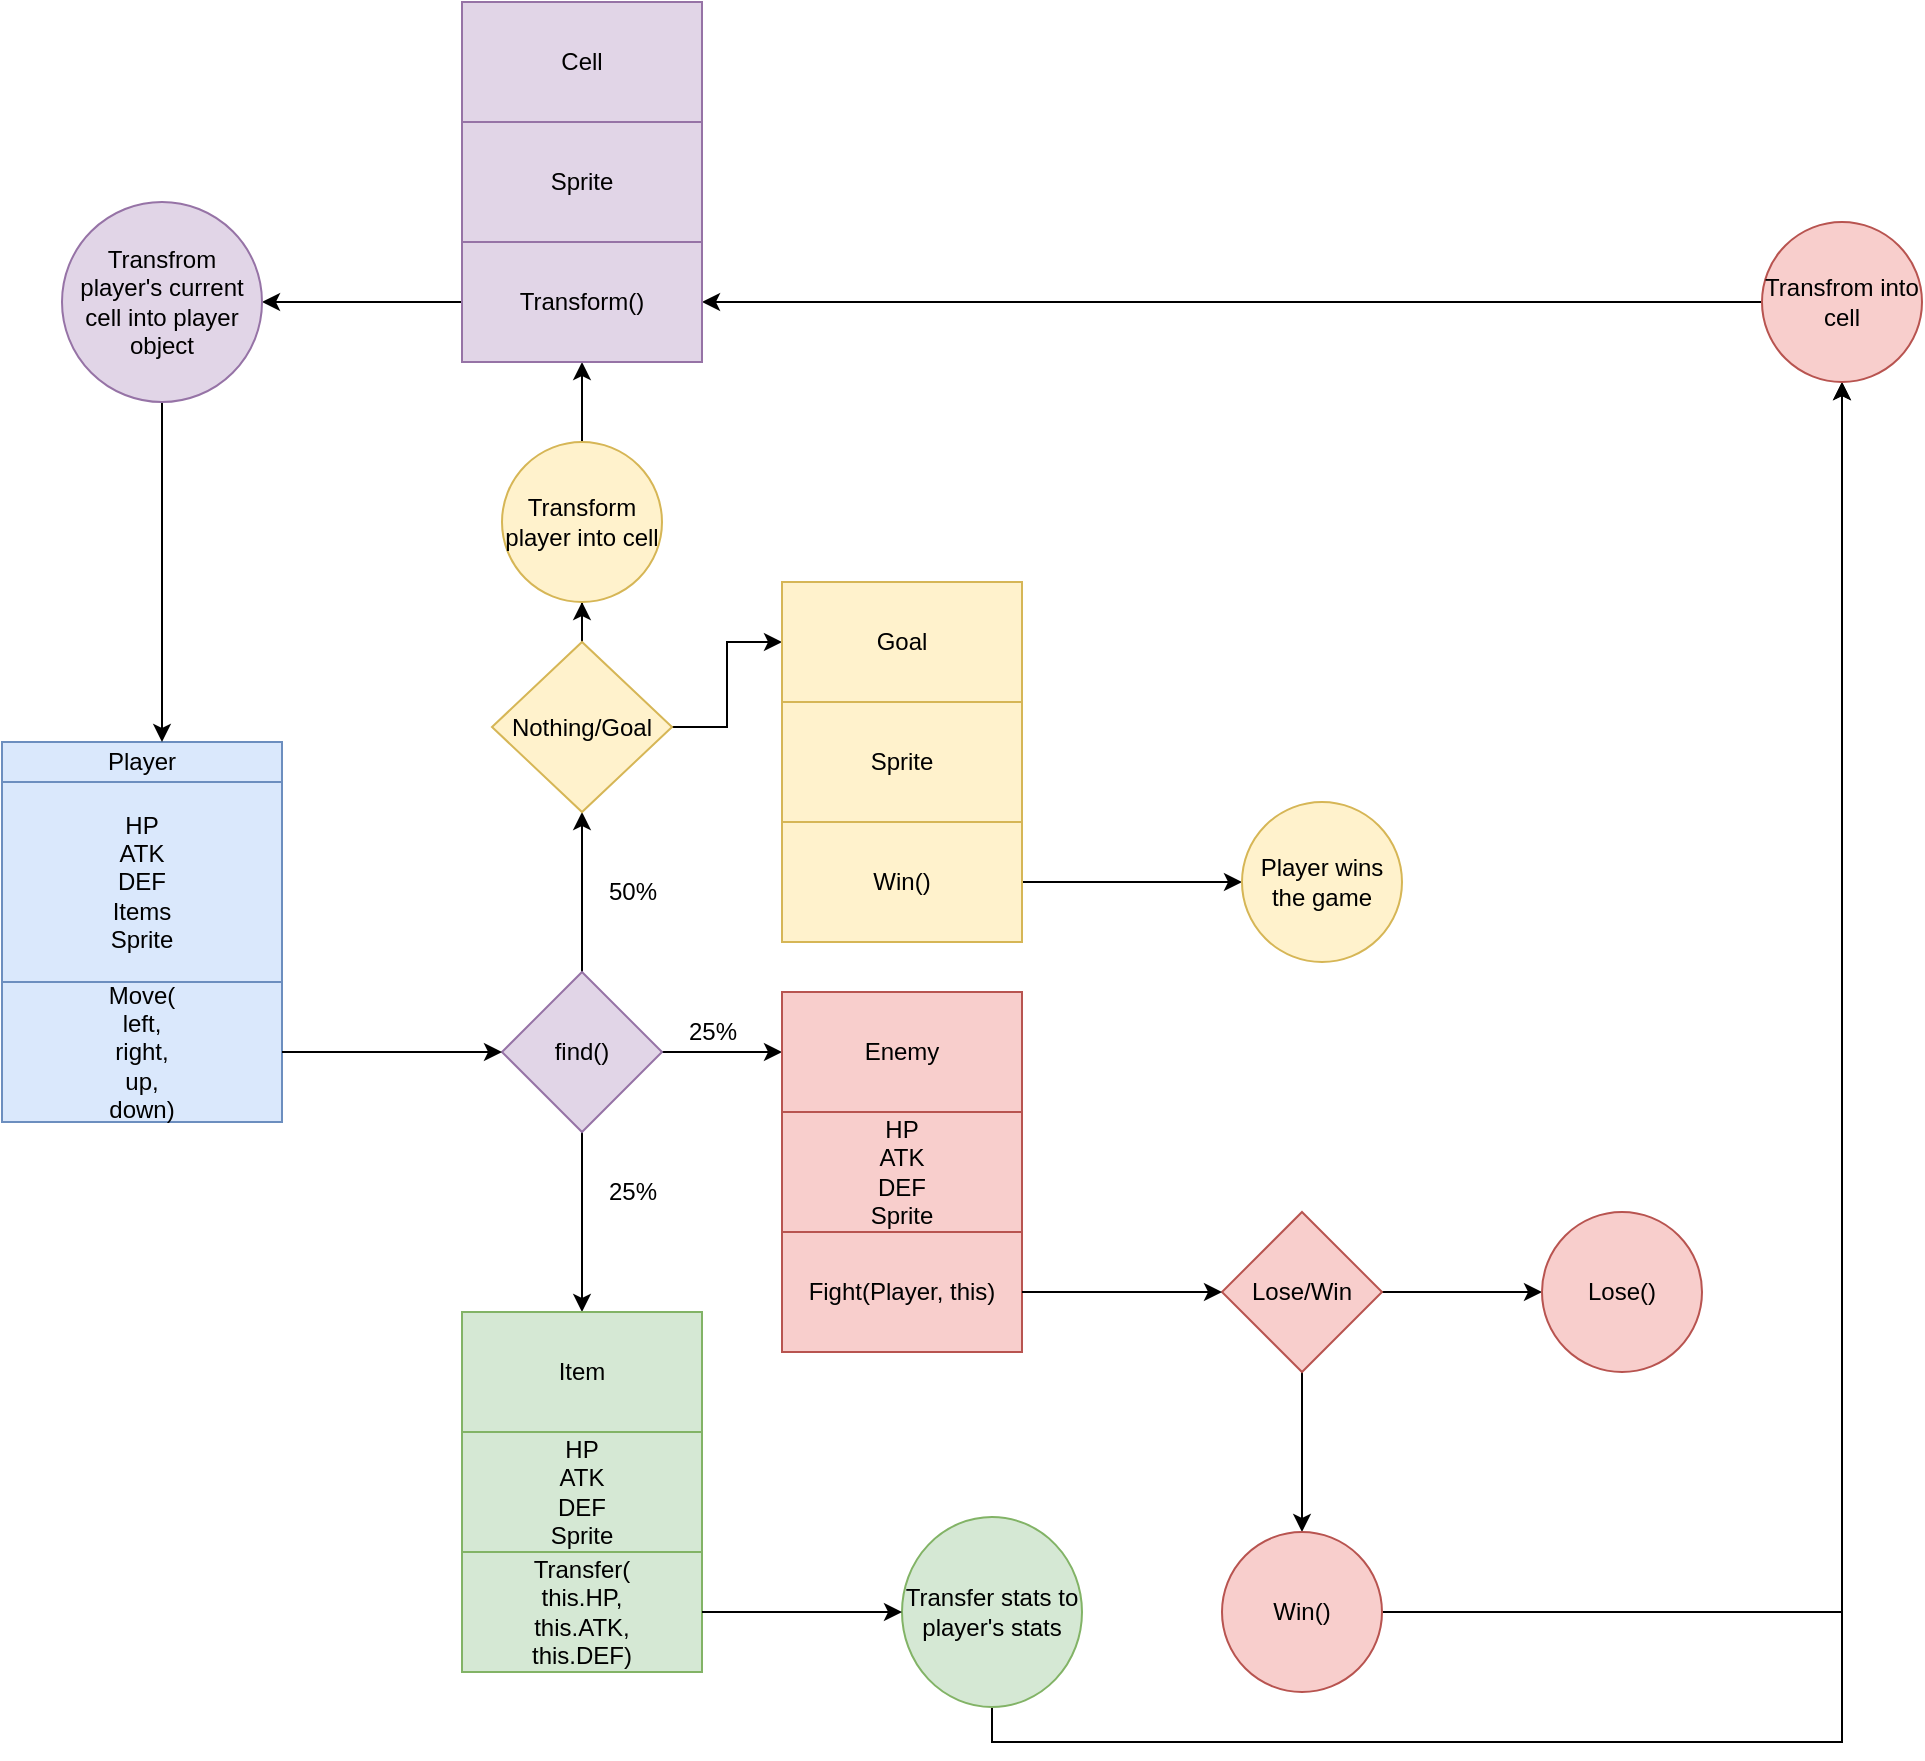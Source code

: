 <mxfile version="20.8.5" type="github">
  <diagram id="C5RBs43oDa-KdzZeNtuy" name="Page-1">
    <mxGraphModel dx="1360" dy="1944" grid="1" gridSize="10" guides="1" tooltips="1" connect="1" arrows="1" fold="1" page="1" pageScale="1" pageWidth="827" pageHeight="1169" math="0" shadow="0">
      <root>
        <mxCell id="WIyWlLk6GJQsqaUBKTNV-0" />
        <mxCell id="WIyWlLk6GJQsqaUBKTNV-1" parent="WIyWlLk6GJQsqaUBKTNV-0" />
        <mxCell id="ukY6zEBsBftYOYXzkqwa-11" value="" style="group;glass=0;" vertex="1" connectable="0" parent="WIyWlLk6GJQsqaUBKTNV-1">
          <mxGeometry width="140" height="190" as="geometry" />
        </mxCell>
        <mxCell id="ukY6zEBsBftYOYXzkqwa-5" value="Player" style="rounded=0;whiteSpace=wrap;html=1;align=center;fillColor=#dae8fc;strokeColor=#6c8ebf;" vertex="1" parent="ukY6zEBsBftYOYXzkqwa-11">
          <mxGeometry width="140" height="20" as="geometry" />
        </mxCell>
        <mxCell id="ukY6zEBsBftYOYXzkqwa-7" value="HP&lt;br&gt;ATK&lt;br&gt;DEF&lt;br&gt;Items&lt;br&gt;Sprite" style="rounded=0;whiteSpace=wrap;html=1;fillColor=#dae8fc;strokeColor=#6c8ebf;" vertex="1" parent="ukY6zEBsBftYOYXzkqwa-11">
          <mxGeometry y="20" width="140" height="100" as="geometry" />
        </mxCell>
        <mxCell id="ukY6zEBsBftYOYXzkqwa-9" value="Move(&lt;br&gt;left,&lt;br&gt;right,&lt;br&gt;up,&lt;br&gt;down)" style="rounded=0;whiteSpace=wrap;html=1;fillColor=#dae8fc;strokeColor=#6c8ebf;" vertex="1" parent="ukY6zEBsBftYOYXzkqwa-11">
          <mxGeometry y="120" width="140" height="70" as="geometry" />
        </mxCell>
        <mxCell id="ukY6zEBsBftYOYXzkqwa-19" value="" style="edgeStyle=orthogonalEdgeStyle;rounded=0;orthogonalLoop=1;jettySize=auto;html=1;" edge="1" parent="WIyWlLk6GJQsqaUBKTNV-1" source="ukY6zEBsBftYOYXzkqwa-16" target="ukY6zEBsBftYOYXzkqwa-18">
          <mxGeometry relative="1" as="geometry" />
        </mxCell>
        <mxCell id="ukY6zEBsBftYOYXzkqwa-21" value="" style="edgeStyle=orthogonalEdgeStyle;rounded=0;orthogonalLoop=1;jettySize=auto;html=1;" edge="1" parent="WIyWlLk6GJQsqaUBKTNV-1" source="ukY6zEBsBftYOYXzkqwa-16" target="ukY6zEBsBftYOYXzkqwa-20">
          <mxGeometry relative="1" as="geometry" />
        </mxCell>
        <mxCell id="ukY6zEBsBftYOYXzkqwa-28" value="" style="edgeStyle=orthogonalEdgeStyle;rounded=0;orthogonalLoop=1;jettySize=auto;html=1;" edge="1" parent="WIyWlLk6GJQsqaUBKTNV-1" source="ukY6zEBsBftYOYXzkqwa-16" target="ukY6zEBsBftYOYXzkqwa-27">
          <mxGeometry relative="1" as="geometry" />
        </mxCell>
        <mxCell id="ukY6zEBsBftYOYXzkqwa-16" value="find()" style="rhombus;whiteSpace=wrap;html=1;rounded=0;fillColor=#e1d5e7;strokeColor=#9673a6;" vertex="1" parent="WIyWlLk6GJQsqaUBKTNV-1">
          <mxGeometry x="250" y="115" width="80" height="80" as="geometry" />
        </mxCell>
        <mxCell id="ukY6zEBsBftYOYXzkqwa-17" value="" style="edgeStyle=orthogonalEdgeStyle;rounded=0;orthogonalLoop=1;jettySize=auto;html=1;" edge="1" parent="WIyWlLk6GJQsqaUBKTNV-1" source="ukY6zEBsBftYOYXzkqwa-9" target="ukY6zEBsBftYOYXzkqwa-16">
          <mxGeometry relative="1" as="geometry" />
        </mxCell>
        <mxCell id="ukY6zEBsBftYOYXzkqwa-49" value="" style="edgeStyle=orthogonalEdgeStyle;rounded=0;orthogonalLoop=1;jettySize=auto;html=1;" edge="1" parent="WIyWlLk6GJQsqaUBKTNV-1" source="ukY6zEBsBftYOYXzkqwa-18" target="ukY6zEBsBftYOYXzkqwa-48">
          <mxGeometry relative="1" as="geometry" />
        </mxCell>
        <mxCell id="ukY6zEBsBftYOYXzkqwa-95" value="" style="edgeStyle=orthogonalEdgeStyle;rounded=0;orthogonalLoop=1;jettySize=auto;html=1;" edge="1" parent="WIyWlLk6GJQsqaUBKTNV-1" source="ukY6zEBsBftYOYXzkqwa-18" target="ukY6zEBsBftYOYXzkqwa-94">
          <mxGeometry relative="1" as="geometry" />
        </mxCell>
        <mxCell id="ukY6zEBsBftYOYXzkqwa-18" value="Nothing/Goal" style="rhombus;whiteSpace=wrap;html=1;rounded=0;direction=south;fillColor=#fff2cc;strokeColor=#d6b656;" vertex="1" parent="WIyWlLk6GJQsqaUBKTNV-1">
          <mxGeometry x="245" y="-50" width="90" height="85" as="geometry" />
        </mxCell>
        <mxCell id="ukY6zEBsBftYOYXzkqwa-38" value="25%" style="text;html=1;align=center;verticalAlign=middle;resizable=0;points=[];autosize=1;strokeColor=none;fillColor=none;" vertex="1" parent="WIyWlLk6GJQsqaUBKTNV-1">
          <mxGeometry x="330" y="130" width="50" height="30" as="geometry" />
        </mxCell>
        <mxCell id="ukY6zEBsBftYOYXzkqwa-39" value="25%" style="text;html=1;align=center;verticalAlign=middle;resizable=0;points=[];autosize=1;strokeColor=none;fillColor=none;" vertex="1" parent="WIyWlLk6GJQsqaUBKTNV-1">
          <mxGeometry x="290" y="210" width="50" height="30" as="geometry" />
        </mxCell>
        <mxCell id="ukY6zEBsBftYOYXzkqwa-40" value="50%" style="text;html=1;align=center;verticalAlign=middle;resizable=0;points=[];autosize=1;strokeColor=none;fillColor=none;" vertex="1" parent="WIyWlLk6GJQsqaUBKTNV-1">
          <mxGeometry x="290" y="60" width="50" height="30" as="geometry" />
        </mxCell>
        <mxCell id="ukY6zEBsBftYOYXzkqwa-42" value="" style="group;fillColor=#f8cecc;strokeColor=#b85450;" vertex="1" connectable="0" parent="WIyWlLk6GJQsqaUBKTNV-1">
          <mxGeometry x="390" y="125" width="120" height="180" as="geometry" />
        </mxCell>
        <mxCell id="ukY6zEBsBftYOYXzkqwa-20" value="Enemy" style="whiteSpace=wrap;html=1;rounded=0;fillColor=#f8cecc;strokeColor=#b85450;" vertex="1" parent="ukY6zEBsBftYOYXzkqwa-42">
          <mxGeometry width="120" height="60" as="geometry" />
        </mxCell>
        <mxCell id="ukY6zEBsBftYOYXzkqwa-26" value="HP&lt;br&gt;ATK&lt;br&gt;DEF&lt;br&gt;Sprite" style="rounded=0;whiteSpace=wrap;html=1;fillColor=#f8cecc;strokeColor=#b85450;" vertex="1" parent="ukY6zEBsBftYOYXzkqwa-42">
          <mxGeometry y="60" width="120" height="60" as="geometry" />
        </mxCell>
        <mxCell id="ukY6zEBsBftYOYXzkqwa-31" value="Fight(Player, this)" style="rounded=0;whiteSpace=wrap;html=1;fillColor=#f8cecc;strokeColor=#b85450;" vertex="1" parent="ukY6zEBsBftYOYXzkqwa-42">
          <mxGeometry y="120" width="120" height="60" as="geometry" />
        </mxCell>
        <mxCell id="ukY6zEBsBftYOYXzkqwa-43" value="" style="group" vertex="1" connectable="0" parent="WIyWlLk6GJQsqaUBKTNV-1">
          <mxGeometry x="230" y="285" width="120" height="180" as="geometry" />
        </mxCell>
        <mxCell id="ukY6zEBsBftYOYXzkqwa-27" value="Item" style="whiteSpace=wrap;html=1;rounded=0;fillColor=#d5e8d4;strokeColor=#82b366;" vertex="1" parent="ukY6zEBsBftYOYXzkqwa-43">
          <mxGeometry width="120" height="60" as="geometry" />
        </mxCell>
        <mxCell id="ukY6zEBsBftYOYXzkqwa-29" value="HP&lt;br&gt;ATK&lt;br&gt;DEF&lt;br&gt;Sprite" style="rounded=0;whiteSpace=wrap;html=1;fillColor=#d5e8d4;strokeColor=#82b366;" vertex="1" parent="ukY6zEBsBftYOYXzkqwa-43">
          <mxGeometry y="60" width="120" height="60" as="geometry" />
        </mxCell>
        <mxCell id="ukY6zEBsBftYOYXzkqwa-30" value="Transfer(&lt;br&gt;this.HP,&lt;br&gt;this.ATK,&lt;br&gt;this.DEF)" style="rounded=0;whiteSpace=wrap;html=1;fillColor=#d5e8d4;strokeColor=#82b366;" vertex="1" parent="ukY6zEBsBftYOYXzkqwa-43">
          <mxGeometry y="120" width="120" height="60" as="geometry" />
        </mxCell>
        <mxCell id="ukY6zEBsBftYOYXzkqwa-104" style="edgeStyle=orthogonalEdgeStyle;rounded=0;orthogonalLoop=1;jettySize=auto;html=1;entryX=0.5;entryY=1;entryDx=0;entryDy=0;" edge="1" parent="WIyWlLk6GJQsqaUBKTNV-1" source="ukY6zEBsBftYOYXzkqwa-54" target="ukY6zEBsBftYOYXzkqwa-90">
          <mxGeometry relative="1" as="geometry">
            <Array as="points">
              <mxPoint x="495" y="500" />
              <mxPoint x="920" y="500" />
            </Array>
          </mxGeometry>
        </mxCell>
        <mxCell id="ukY6zEBsBftYOYXzkqwa-54" value="Transfer stats to player&#39;s stats" style="ellipse;whiteSpace=wrap;html=1;fillColor=#d5e8d4;strokeColor=#82b366;rounded=0;" vertex="1" parent="WIyWlLk6GJQsqaUBKTNV-1">
          <mxGeometry x="450" y="387.5" width="90" height="95" as="geometry" />
        </mxCell>
        <mxCell id="ukY6zEBsBftYOYXzkqwa-55" value="" style="edgeStyle=orthogonalEdgeStyle;rounded=0;orthogonalLoop=1;jettySize=auto;html=1;" edge="1" parent="WIyWlLk6GJQsqaUBKTNV-1" source="ukY6zEBsBftYOYXzkqwa-30" target="ukY6zEBsBftYOYXzkqwa-54">
          <mxGeometry relative="1" as="geometry" />
        </mxCell>
        <mxCell id="ukY6zEBsBftYOYXzkqwa-58" value="" style="edgeStyle=orthogonalEdgeStyle;rounded=0;orthogonalLoop=1;jettySize=auto;html=1;" edge="1" parent="WIyWlLk6GJQsqaUBKTNV-1" source="ukY6zEBsBftYOYXzkqwa-56" target="ukY6zEBsBftYOYXzkqwa-57">
          <mxGeometry relative="1" as="geometry" />
        </mxCell>
        <mxCell id="ukY6zEBsBftYOYXzkqwa-57" value="Player wins the game" style="ellipse;whiteSpace=wrap;html=1;fillColor=#fff2cc;strokeColor=#d6b656;rounded=0;glass=0;" vertex="1" parent="WIyWlLk6GJQsqaUBKTNV-1">
          <mxGeometry x="620" y="30" width="80" height="80" as="geometry" />
        </mxCell>
        <mxCell id="ukY6zEBsBftYOYXzkqwa-62" value="" style="edgeStyle=orthogonalEdgeStyle;rounded=0;orthogonalLoop=1;jettySize=auto;html=1;" edge="1" parent="WIyWlLk6GJQsqaUBKTNV-1" source="ukY6zEBsBftYOYXzkqwa-59" target="ukY6zEBsBftYOYXzkqwa-61">
          <mxGeometry relative="1" as="geometry" />
        </mxCell>
        <mxCell id="ukY6zEBsBftYOYXzkqwa-64" value="" style="edgeStyle=orthogonalEdgeStyle;rounded=0;orthogonalLoop=1;jettySize=auto;html=1;" edge="1" parent="WIyWlLk6GJQsqaUBKTNV-1" source="ukY6zEBsBftYOYXzkqwa-59" target="ukY6zEBsBftYOYXzkqwa-63">
          <mxGeometry relative="1" as="geometry" />
        </mxCell>
        <mxCell id="ukY6zEBsBftYOYXzkqwa-59" value="Lose/Win" style="rhombus;whiteSpace=wrap;html=1;fillColor=#f8cecc;strokeColor=#b85450;rounded=0;" vertex="1" parent="WIyWlLk6GJQsqaUBKTNV-1">
          <mxGeometry x="610" y="235" width="80" height="80" as="geometry" />
        </mxCell>
        <mxCell id="ukY6zEBsBftYOYXzkqwa-60" value="" style="edgeStyle=orthogonalEdgeStyle;rounded=0;orthogonalLoop=1;jettySize=auto;html=1;" edge="1" parent="WIyWlLk6GJQsqaUBKTNV-1" source="ukY6zEBsBftYOYXzkqwa-31" target="ukY6zEBsBftYOYXzkqwa-59">
          <mxGeometry relative="1" as="geometry" />
        </mxCell>
        <mxCell id="ukY6zEBsBftYOYXzkqwa-91" value="" style="edgeStyle=orthogonalEdgeStyle;rounded=0;orthogonalLoop=1;jettySize=auto;html=1;" edge="1" parent="WIyWlLk6GJQsqaUBKTNV-1" source="ukY6zEBsBftYOYXzkqwa-61" target="ukY6zEBsBftYOYXzkqwa-90">
          <mxGeometry relative="1" as="geometry" />
        </mxCell>
        <mxCell id="ukY6zEBsBftYOYXzkqwa-61" value="Win()" style="ellipse;whiteSpace=wrap;html=1;fillColor=#f8cecc;strokeColor=#b85450;rounded=0;" vertex="1" parent="WIyWlLk6GJQsqaUBKTNV-1">
          <mxGeometry x="610" y="395" width="80" height="80" as="geometry" />
        </mxCell>
        <mxCell id="ukY6zEBsBftYOYXzkqwa-63" value="Lose()" style="ellipse;whiteSpace=wrap;html=1;fillColor=#f8cecc;strokeColor=#b85450;rounded=0;" vertex="1" parent="WIyWlLk6GJQsqaUBKTNV-1">
          <mxGeometry x="770" y="235" width="80" height="80" as="geometry" />
        </mxCell>
        <mxCell id="ukY6zEBsBftYOYXzkqwa-76" value="" style="edgeStyle=orthogonalEdgeStyle;rounded=0;orthogonalLoop=1;jettySize=auto;html=1;" edge="1" parent="WIyWlLk6GJQsqaUBKTNV-1" source="ukY6zEBsBftYOYXzkqwa-71" target="ukY6zEBsBftYOYXzkqwa-75">
          <mxGeometry relative="1" as="geometry">
            <Array as="points">
              <mxPoint x="160" y="-220" />
              <mxPoint x="160" y="-220" />
            </Array>
          </mxGeometry>
        </mxCell>
        <mxCell id="ukY6zEBsBftYOYXzkqwa-78" style="edgeStyle=orthogonalEdgeStyle;rounded=0;orthogonalLoop=1;jettySize=auto;html=1;" edge="1" parent="WIyWlLk6GJQsqaUBKTNV-1" source="ukY6zEBsBftYOYXzkqwa-75">
          <mxGeometry relative="1" as="geometry">
            <mxPoint x="80" as="targetPoint" />
            <Array as="points">
              <mxPoint x="80" y="-130" />
            </Array>
          </mxGeometry>
        </mxCell>
        <mxCell id="ukY6zEBsBftYOYXzkqwa-75" value="Transfrom player&#39;s current cell into player object" style="ellipse;whiteSpace=wrap;html=1;fillColor=#e1d5e7;strokeColor=#9673a6;rounded=0;glass=0;" vertex="1" parent="WIyWlLk6GJQsqaUBKTNV-1">
          <mxGeometry x="30" y="-270" width="100" height="100" as="geometry" />
        </mxCell>
        <mxCell id="ukY6zEBsBftYOYXzkqwa-92" style="edgeStyle=orthogonalEdgeStyle;rounded=0;orthogonalLoop=1;jettySize=auto;html=1;entryX=1;entryY=0.5;entryDx=0;entryDy=0;" edge="1" parent="WIyWlLk6GJQsqaUBKTNV-1" source="ukY6zEBsBftYOYXzkqwa-90" target="ukY6zEBsBftYOYXzkqwa-71">
          <mxGeometry relative="1" as="geometry" />
        </mxCell>
        <mxCell id="ukY6zEBsBftYOYXzkqwa-90" value="Transfrom into cell" style="ellipse;whiteSpace=wrap;html=1;fillColor=#f8cecc;strokeColor=#b85450;rounded=0;" vertex="1" parent="WIyWlLk6GJQsqaUBKTNV-1">
          <mxGeometry x="880" y="-260" width="80" height="80" as="geometry" />
        </mxCell>
        <mxCell id="ukY6zEBsBftYOYXzkqwa-96" value="" style="edgeStyle=orthogonalEdgeStyle;rounded=0;orthogonalLoop=1;jettySize=auto;html=1;" edge="1" parent="WIyWlLk6GJQsqaUBKTNV-1" source="ukY6zEBsBftYOYXzkqwa-94" target="ukY6zEBsBftYOYXzkqwa-71">
          <mxGeometry relative="1" as="geometry" />
        </mxCell>
        <mxCell id="ukY6zEBsBftYOYXzkqwa-94" value="Transform player into cell" style="ellipse;whiteSpace=wrap;html=1;fillColor=#fff2cc;strokeColor=#d6b656;rounded=0;" vertex="1" parent="WIyWlLk6GJQsqaUBKTNV-1">
          <mxGeometry x="250" y="-150" width="80" height="80" as="geometry" />
        </mxCell>
        <mxCell id="ukY6zEBsBftYOYXzkqwa-97" value="" style="group" vertex="1" connectable="0" parent="WIyWlLk6GJQsqaUBKTNV-1">
          <mxGeometry x="230" y="-370" width="120" height="180" as="geometry" />
        </mxCell>
        <mxCell id="ukY6zEBsBftYOYXzkqwa-66" value="Cell" style="rounded=0;whiteSpace=wrap;html=1;glass=0;fillColor=#e1d5e7;strokeColor=#9673a6;" vertex="1" parent="ukY6zEBsBftYOYXzkqwa-97">
          <mxGeometry width="120" height="60" as="geometry" />
        </mxCell>
        <mxCell id="ukY6zEBsBftYOYXzkqwa-69" value="Sprite" style="rounded=0;whiteSpace=wrap;html=1;glass=0;fillColor=#e1d5e7;strokeColor=#9673a6;" vertex="1" parent="ukY6zEBsBftYOYXzkqwa-97">
          <mxGeometry y="60" width="120" height="60" as="geometry" />
        </mxCell>
        <mxCell id="ukY6zEBsBftYOYXzkqwa-71" value="Transform()" style="rounded=0;whiteSpace=wrap;html=1;glass=0;fillColor=#e1d5e7;strokeColor=#9673a6;" vertex="1" parent="ukY6zEBsBftYOYXzkqwa-97">
          <mxGeometry y="120" width="120" height="60" as="geometry" />
        </mxCell>
        <mxCell id="ukY6zEBsBftYOYXzkqwa-98" value="" style="group" vertex="1" connectable="0" parent="WIyWlLk6GJQsqaUBKTNV-1">
          <mxGeometry x="390" y="-80" width="120" height="180" as="geometry" />
        </mxCell>
        <mxCell id="ukY6zEBsBftYOYXzkqwa-48" value="Goal" style="whiteSpace=wrap;html=1;rounded=0;fillColor=#fff2cc;strokeColor=#d6b656;" vertex="1" parent="ukY6zEBsBftYOYXzkqwa-98">
          <mxGeometry width="120" height="60" as="geometry" />
        </mxCell>
        <mxCell id="ukY6zEBsBftYOYXzkqwa-50" value="Sprite" style="rounded=0;whiteSpace=wrap;html=1;glass=0;fillColor=#fff2cc;strokeColor=#d6b656;" vertex="1" parent="ukY6zEBsBftYOYXzkqwa-98">
          <mxGeometry y="60" width="120" height="60" as="geometry" />
        </mxCell>
        <mxCell id="ukY6zEBsBftYOYXzkqwa-56" value="Win()" style="rounded=0;whiteSpace=wrap;html=1;glass=0;fillColor=#fff2cc;strokeColor=#d6b656;" vertex="1" parent="ukY6zEBsBftYOYXzkqwa-98">
          <mxGeometry y="120" width="120" height="60" as="geometry" />
        </mxCell>
      </root>
    </mxGraphModel>
  </diagram>
</mxfile>
